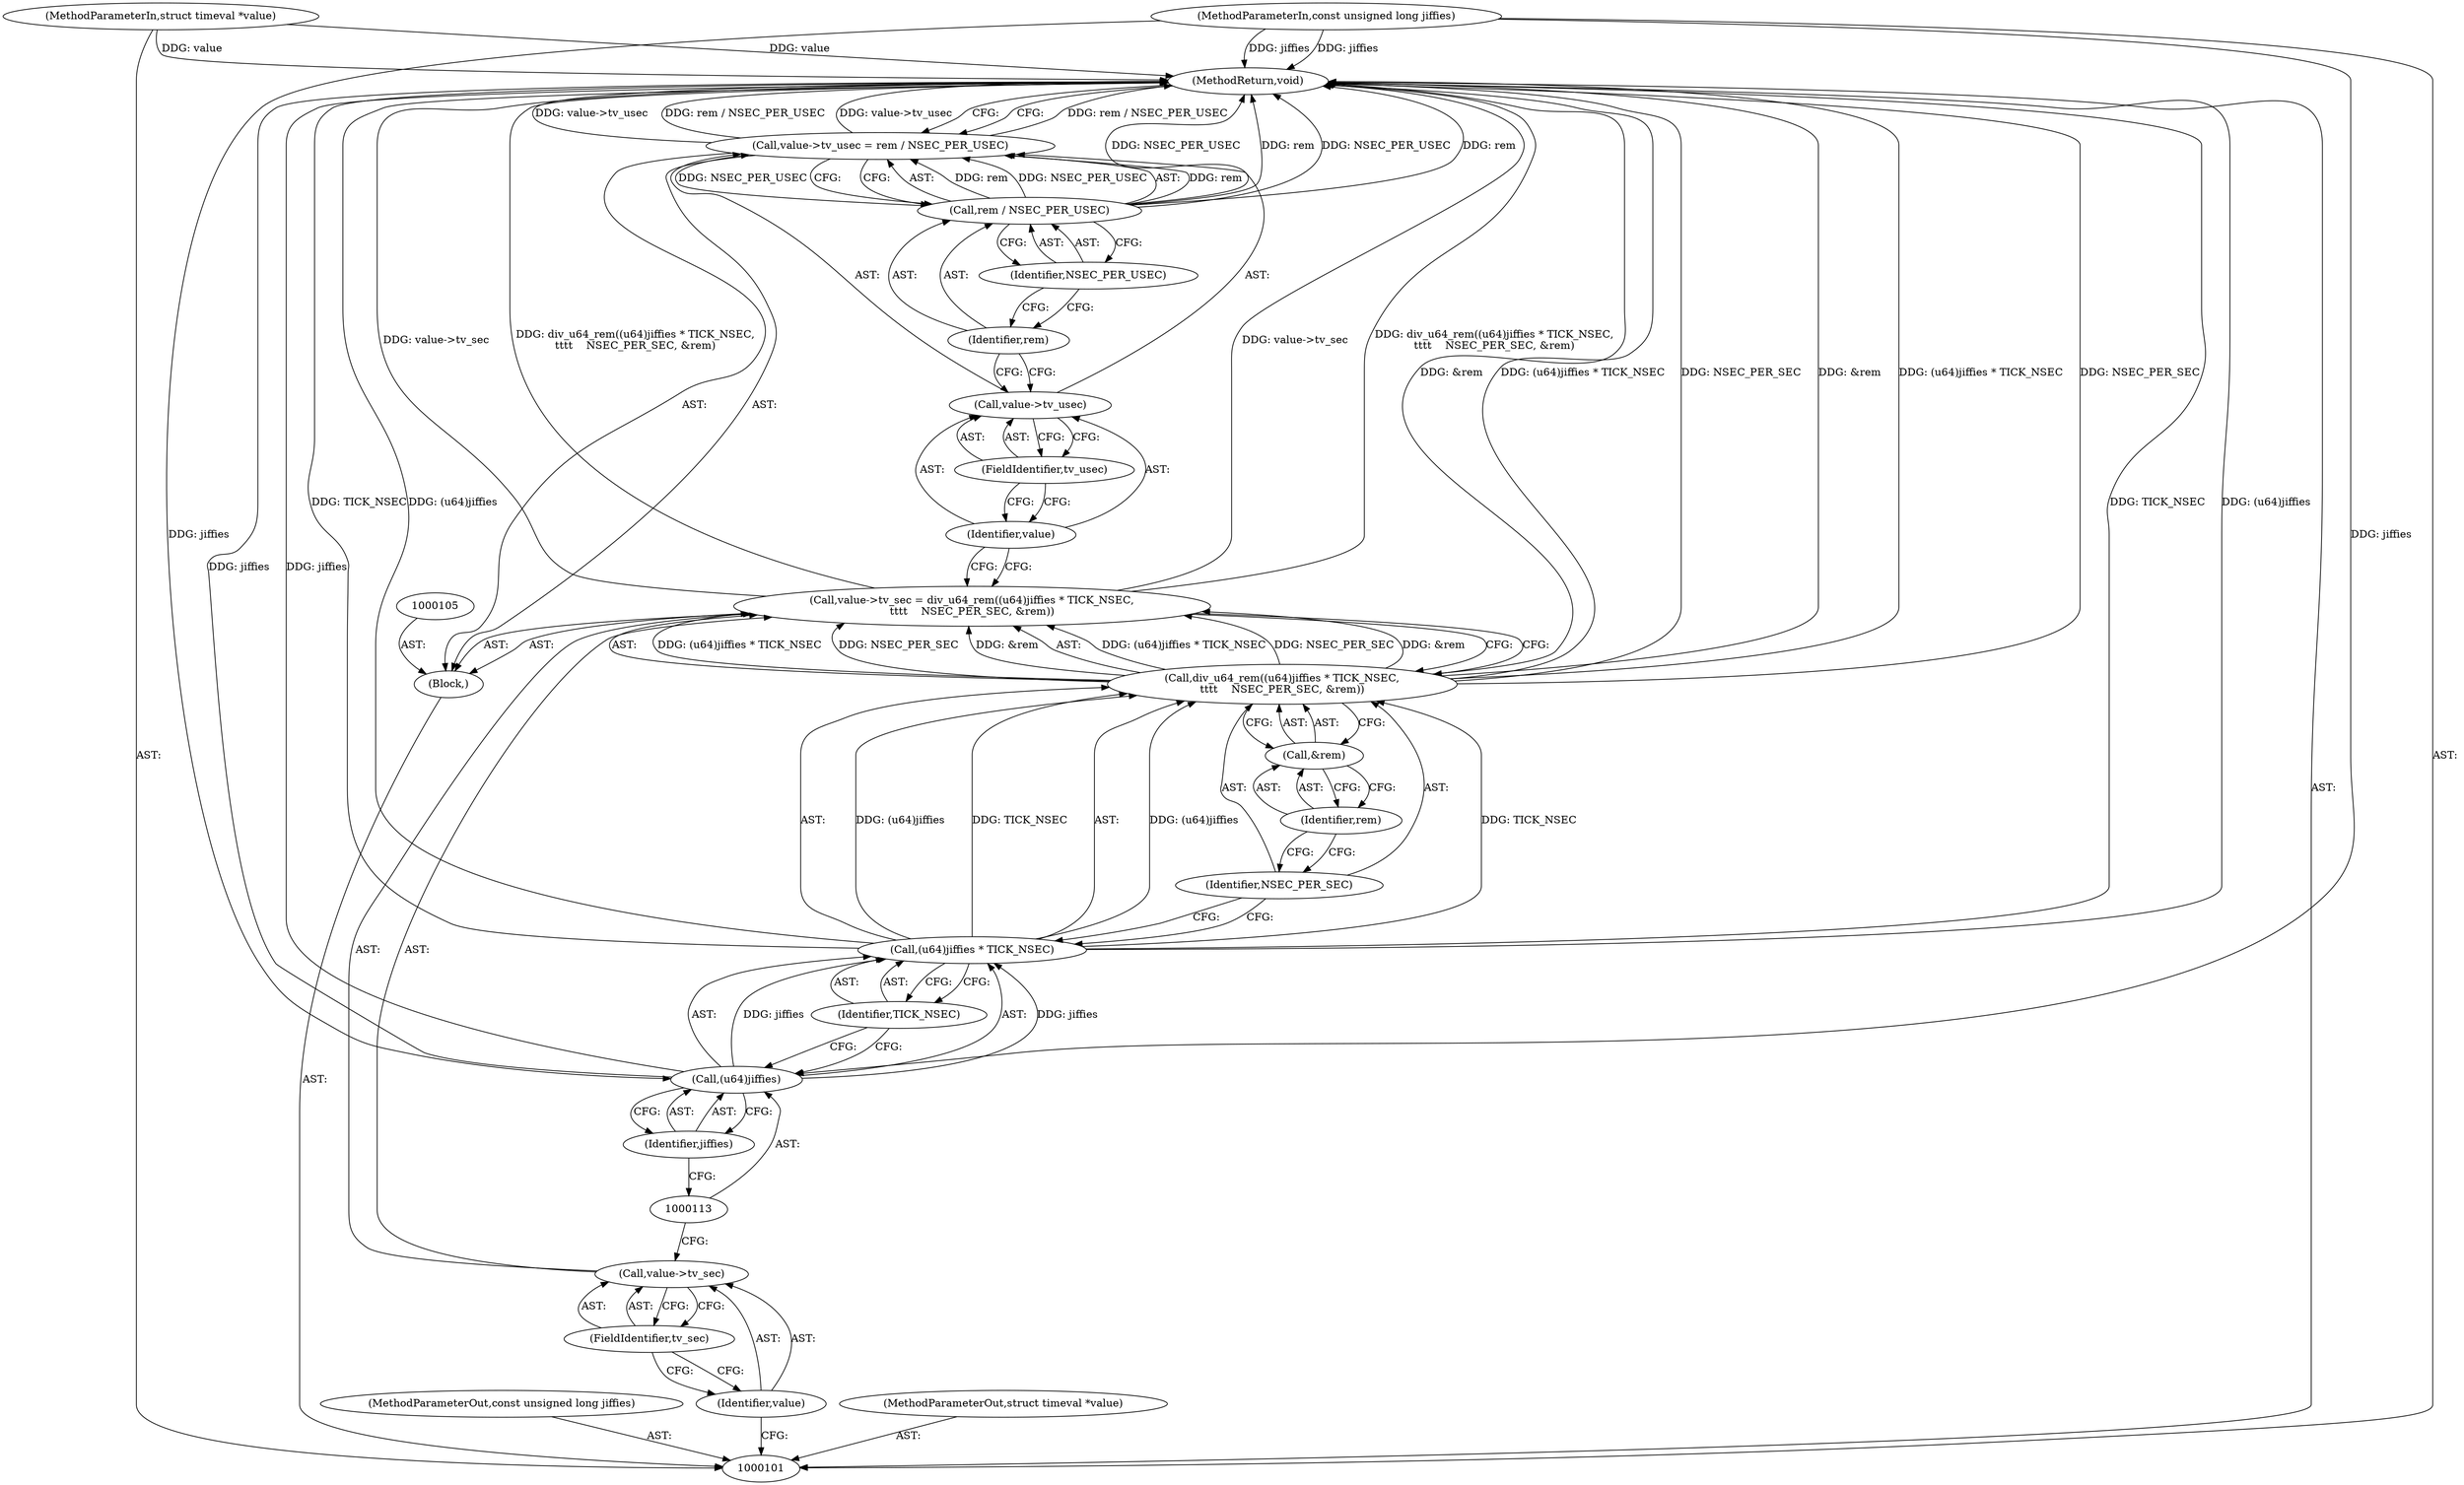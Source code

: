 digraph "0_linux_f8bd2258e2d520dff28c855658bd24bdafb5102d_6" {
"1000126" [label="(MethodReturn,void)"];
"1000102" [label="(MethodParameterIn,const unsigned long jiffies)"];
"1000168" [label="(MethodParameterOut,const unsigned long jiffies)"];
"1000103" [label="(MethodParameterIn,struct timeval *value)"];
"1000169" [label="(MethodParameterOut,struct timeval *value)"];
"1000117" [label="(Call,&rem)"];
"1000118" [label="(Identifier,rem)"];
"1000116" [label="(Identifier,NSEC_PER_SEC)"];
"1000119" [label="(Call,value->tv_usec = rem / NSEC_PER_USEC)"];
"1000120" [label="(Call,value->tv_usec)"];
"1000121" [label="(Identifier,value)"];
"1000123" [label="(Call,rem / NSEC_PER_USEC)"];
"1000124" [label="(Identifier,rem)"];
"1000125" [label="(Identifier,NSEC_PER_USEC)"];
"1000122" [label="(FieldIdentifier,tv_usec)"];
"1000104" [label="(Block,)"];
"1000106" [label="(Call,value->tv_sec = div_u64_rem((u64)jiffies * TICK_NSEC,\n\t\t\t\t    NSEC_PER_SEC, &rem))"];
"1000107" [label="(Call,value->tv_sec)"];
"1000108" [label="(Identifier,value)"];
"1000110" [label="(Call,div_u64_rem((u64)jiffies * TICK_NSEC,\n\t\t\t\t    NSEC_PER_SEC, &rem))"];
"1000111" [label="(Call,(u64)jiffies * TICK_NSEC)"];
"1000112" [label="(Call,(u64)jiffies)"];
"1000114" [label="(Identifier,jiffies)"];
"1000115" [label="(Identifier,TICK_NSEC)"];
"1000109" [label="(FieldIdentifier,tv_sec)"];
"1000126" -> "1000101"  [label="AST: "];
"1000126" -> "1000119"  [label="CFG: "];
"1000110" -> "1000126"  [label="DDG: &rem"];
"1000110" -> "1000126"  [label="DDG: (u64)jiffies * TICK_NSEC"];
"1000110" -> "1000126"  [label="DDG: NSEC_PER_SEC"];
"1000123" -> "1000126"  [label="DDG: NSEC_PER_USEC"];
"1000123" -> "1000126"  [label="DDG: rem"];
"1000106" -> "1000126"  [label="DDG: value->tv_sec"];
"1000106" -> "1000126"  [label="DDG: div_u64_rem((u64)jiffies * TICK_NSEC,\n\t\t\t\t    NSEC_PER_SEC, &rem)"];
"1000112" -> "1000126"  [label="DDG: jiffies"];
"1000119" -> "1000126"  [label="DDG: rem / NSEC_PER_USEC"];
"1000119" -> "1000126"  [label="DDG: value->tv_usec"];
"1000103" -> "1000126"  [label="DDG: value"];
"1000111" -> "1000126"  [label="DDG: TICK_NSEC"];
"1000111" -> "1000126"  [label="DDG: (u64)jiffies"];
"1000102" -> "1000126"  [label="DDG: jiffies"];
"1000102" -> "1000101"  [label="AST: "];
"1000102" -> "1000126"  [label="DDG: jiffies"];
"1000102" -> "1000112"  [label="DDG: jiffies"];
"1000168" -> "1000101"  [label="AST: "];
"1000103" -> "1000101"  [label="AST: "];
"1000103" -> "1000126"  [label="DDG: value"];
"1000169" -> "1000101"  [label="AST: "];
"1000117" -> "1000110"  [label="AST: "];
"1000117" -> "1000118"  [label="CFG: "];
"1000118" -> "1000117"  [label="AST: "];
"1000110" -> "1000117"  [label="CFG: "];
"1000118" -> "1000117"  [label="AST: "];
"1000118" -> "1000116"  [label="CFG: "];
"1000117" -> "1000118"  [label="CFG: "];
"1000116" -> "1000110"  [label="AST: "];
"1000116" -> "1000111"  [label="CFG: "];
"1000118" -> "1000116"  [label="CFG: "];
"1000119" -> "1000104"  [label="AST: "];
"1000119" -> "1000123"  [label="CFG: "];
"1000120" -> "1000119"  [label="AST: "];
"1000123" -> "1000119"  [label="AST: "];
"1000126" -> "1000119"  [label="CFG: "];
"1000119" -> "1000126"  [label="DDG: rem / NSEC_PER_USEC"];
"1000119" -> "1000126"  [label="DDG: value->tv_usec"];
"1000123" -> "1000119"  [label="DDG: rem"];
"1000123" -> "1000119"  [label="DDG: NSEC_PER_USEC"];
"1000120" -> "1000119"  [label="AST: "];
"1000120" -> "1000122"  [label="CFG: "];
"1000121" -> "1000120"  [label="AST: "];
"1000122" -> "1000120"  [label="AST: "];
"1000124" -> "1000120"  [label="CFG: "];
"1000121" -> "1000120"  [label="AST: "];
"1000121" -> "1000106"  [label="CFG: "];
"1000122" -> "1000121"  [label="CFG: "];
"1000123" -> "1000119"  [label="AST: "];
"1000123" -> "1000125"  [label="CFG: "];
"1000124" -> "1000123"  [label="AST: "];
"1000125" -> "1000123"  [label="AST: "];
"1000119" -> "1000123"  [label="CFG: "];
"1000123" -> "1000126"  [label="DDG: NSEC_PER_USEC"];
"1000123" -> "1000126"  [label="DDG: rem"];
"1000123" -> "1000119"  [label="DDG: rem"];
"1000123" -> "1000119"  [label="DDG: NSEC_PER_USEC"];
"1000124" -> "1000123"  [label="AST: "];
"1000124" -> "1000120"  [label="CFG: "];
"1000125" -> "1000124"  [label="CFG: "];
"1000125" -> "1000123"  [label="AST: "];
"1000125" -> "1000124"  [label="CFG: "];
"1000123" -> "1000125"  [label="CFG: "];
"1000122" -> "1000120"  [label="AST: "];
"1000122" -> "1000121"  [label="CFG: "];
"1000120" -> "1000122"  [label="CFG: "];
"1000104" -> "1000101"  [label="AST: "];
"1000105" -> "1000104"  [label="AST: "];
"1000106" -> "1000104"  [label="AST: "];
"1000119" -> "1000104"  [label="AST: "];
"1000106" -> "1000104"  [label="AST: "];
"1000106" -> "1000110"  [label="CFG: "];
"1000107" -> "1000106"  [label="AST: "];
"1000110" -> "1000106"  [label="AST: "];
"1000121" -> "1000106"  [label="CFG: "];
"1000106" -> "1000126"  [label="DDG: value->tv_sec"];
"1000106" -> "1000126"  [label="DDG: div_u64_rem((u64)jiffies * TICK_NSEC,\n\t\t\t\t    NSEC_PER_SEC, &rem)"];
"1000110" -> "1000106"  [label="DDG: (u64)jiffies * TICK_NSEC"];
"1000110" -> "1000106"  [label="DDG: NSEC_PER_SEC"];
"1000110" -> "1000106"  [label="DDG: &rem"];
"1000107" -> "1000106"  [label="AST: "];
"1000107" -> "1000109"  [label="CFG: "];
"1000108" -> "1000107"  [label="AST: "];
"1000109" -> "1000107"  [label="AST: "];
"1000113" -> "1000107"  [label="CFG: "];
"1000108" -> "1000107"  [label="AST: "];
"1000108" -> "1000101"  [label="CFG: "];
"1000109" -> "1000108"  [label="CFG: "];
"1000110" -> "1000106"  [label="AST: "];
"1000110" -> "1000117"  [label="CFG: "];
"1000111" -> "1000110"  [label="AST: "];
"1000116" -> "1000110"  [label="AST: "];
"1000117" -> "1000110"  [label="AST: "];
"1000106" -> "1000110"  [label="CFG: "];
"1000110" -> "1000126"  [label="DDG: &rem"];
"1000110" -> "1000126"  [label="DDG: (u64)jiffies * TICK_NSEC"];
"1000110" -> "1000126"  [label="DDG: NSEC_PER_SEC"];
"1000110" -> "1000106"  [label="DDG: (u64)jiffies * TICK_NSEC"];
"1000110" -> "1000106"  [label="DDG: NSEC_PER_SEC"];
"1000110" -> "1000106"  [label="DDG: &rem"];
"1000111" -> "1000110"  [label="DDG: (u64)jiffies"];
"1000111" -> "1000110"  [label="DDG: TICK_NSEC"];
"1000111" -> "1000110"  [label="AST: "];
"1000111" -> "1000115"  [label="CFG: "];
"1000112" -> "1000111"  [label="AST: "];
"1000115" -> "1000111"  [label="AST: "];
"1000116" -> "1000111"  [label="CFG: "];
"1000111" -> "1000126"  [label="DDG: TICK_NSEC"];
"1000111" -> "1000126"  [label="DDG: (u64)jiffies"];
"1000111" -> "1000110"  [label="DDG: (u64)jiffies"];
"1000111" -> "1000110"  [label="DDG: TICK_NSEC"];
"1000112" -> "1000111"  [label="DDG: jiffies"];
"1000112" -> "1000111"  [label="AST: "];
"1000112" -> "1000114"  [label="CFG: "];
"1000113" -> "1000112"  [label="AST: "];
"1000114" -> "1000112"  [label="AST: "];
"1000115" -> "1000112"  [label="CFG: "];
"1000112" -> "1000126"  [label="DDG: jiffies"];
"1000112" -> "1000111"  [label="DDG: jiffies"];
"1000102" -> "1000112"  [label="DDG: jiffies"];
"1000114" -> "1000112"  [label="AST: "];
"1000114" -> "1000113"  [label="CFG: "];
"1000112" -> "1000114"  [label="CFG: "];
"1000115" -> "1000111"  [label="AST: "];
"1000115" -> "1000112"  [label="CFG: "];
"1000111" -> "1000115"  [label="CFG: "];
"1000109" -> "1000107"  [label="AST: "];
"1000109" -> "1000108"  [label="CFG: "];
"1000107" -> "1000109"  [label="CFG: "];
}
